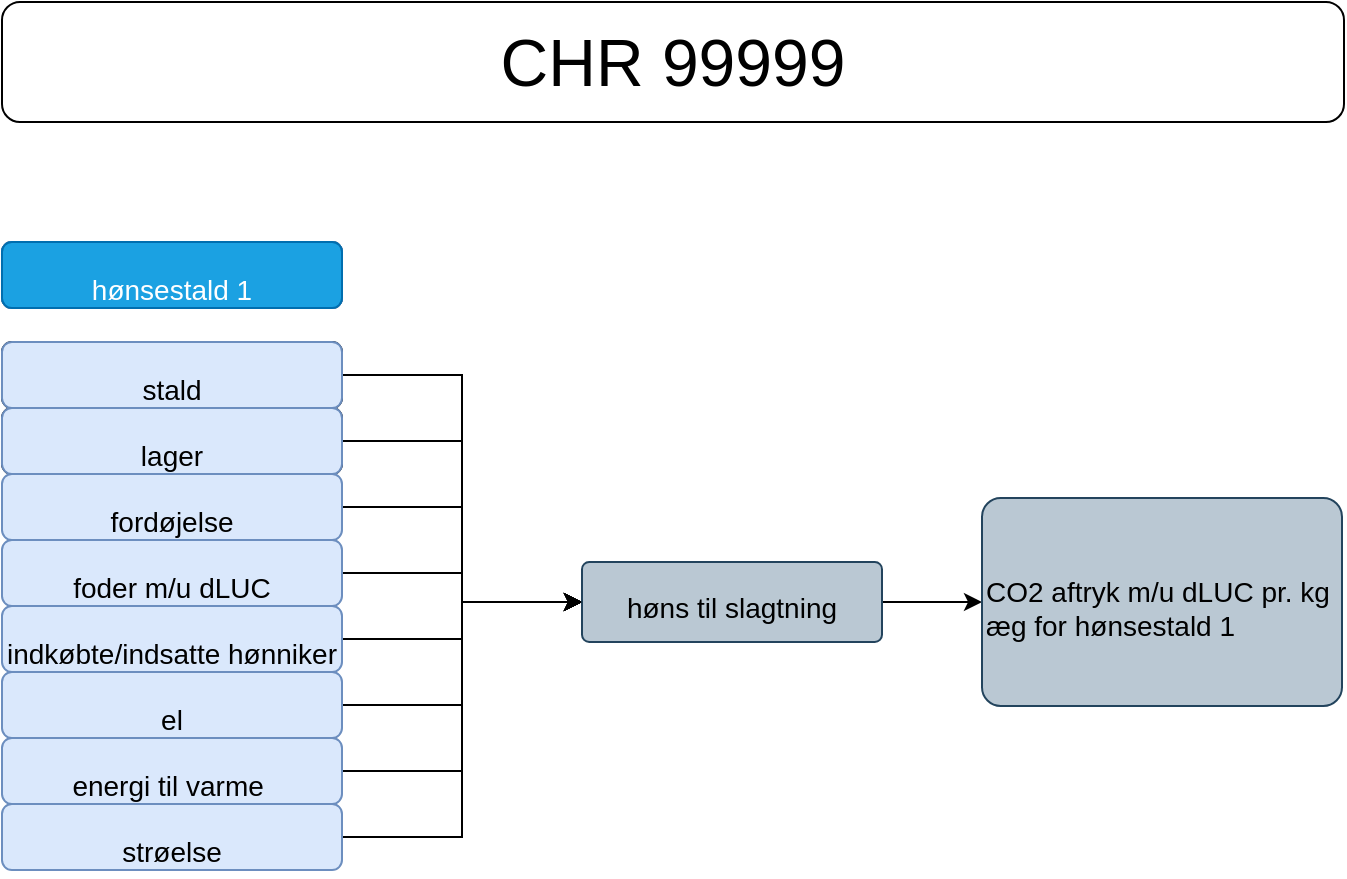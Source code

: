 <mxfile version="24.5.4" type="github">
  <diagram name="Page-1" id="4sDTlQZCq37CPkAuL8qr">
    <mxGraphModel dx="2066" dy="3497" grid="1" gridSize="10" guides="1" tooltips="1" connect="1" arrows="1" fold="1" page="1" pageScale="1" pageWidth="827" pageHeight="1169" math="0" shadow="0">
      <root>
        <mxCell id="0" />
        <mxCell id="1" parent="0" />
        <mxCell id="wE6E-Kb5jEtww24tF81K-1" value="&lt;font style=&quot;font-size: 33px;&quot;&gt;CHR 99999&lt;/font&gt;" style="rounded=1;whiteSpace=wrap;html=1;align=center;" vertex="1" parent="1">
          <mxGeometry x="79" y="-2270" width="671" height="60" as="geometry" />
        </mxCell>
        <mxCell id="wE6E-Kb5jEtww24tF81K-2" value="&lt;font style=&quot;font-size: 14px;&quot;&gt;slagtekylling stald 1&lt;/font&gt;" style="rounded=1;whiteSpace=wrap;html=1;fontSize=33;align=center;" vertex="1" parent="1">
          <mxGeometry x="79" y="-2150" width="170" height="33" as="geometry" />
        </mxCell>
        <mxCell id="wE6E-Kb5jEtww24tF81K-3" value="&lt;font style=&quot;font-size: 14px;&quot;&gt;slagtekylling stald 1&lt;/font&gt;" style="rounded=1;whiteSpace=wrap;html=1;fontSize=33;fillColor=#dae8fc;strokeColor=#6c8ebf;align=center;" vertex="1" parent="1">
          <mxGeometry x="79" y="-2150" width="170" height="33" as="geometry" />
        </mxCell>
        <mxCell id="wE6E-Kb5jEtww24tF81K-4" value="&lt;font style=&quot;font-size: 14px;&quot;&gt;slagtekylling stald 1&lt;/font&gt;" style="rounded=1;whiteSpace=wrap;html=1;fontSize=33;fillColor=#dae8fc;strokeColor=#6c8ebf;align=center;" vertex="1" parent="1">
          <mxGeometry x="79" y="-2150" width="170" height="33" as="geometry" />
        </mxCell>
        <mxCell id="wE6E-Kb5jEtww24tF81K-5" value="&lt;font style=&quot;font-size: 14px;&quot;&gt;hønsestald 1&lt;/font&gt;" style="rounded=1;whiteSpace=wrap;html=1;fontSize=33;fillColor=#1ba1e2;strokeColor=#006EAF;fontColor=#ffffff;align=center;" vertex="1" parent="1">
          <mxGeometry x="79" y="-2150" width="170" height="33" as="geometry" />
        </mxCell>
        <mxCell id="wE6E-Kb5jEtww24tF81K-55" style="edgeStyle=orthogonalEdgeStyle;rounded=0;orthogonalLoop=1;jettySize=auto;html=1;exitX=1;exitY=0.5;exitDx=0;exitDy=0;entryX=0;entryY=0.5;entryDx=0;entryDy=0;" edge="1" parent="1" source="wE6E-Kb5jEtww24tF81K-7" target="wE6E-Kb5jEtww24tF81K-22">
          <mxGeometry relative="1" as="geometry" />
        </mxCell>
        <mxCell id="wE6E-Kb5jEtww24tF81K-7" value="&lt;font style=&quot;font-size: 14px;&quot;&gt;el&lt;/font&gt;" style="rounded=1;whiteSpace=wrap;html=1;fontSize=33;fillColor=#dae8fc;strokeColor=#6c8ebf;align=center;" vertex="1" parent="1">
          <mxGeometry x="79" y="-1935" width="170" height="33" as="geometry" />
        </mxCell>
        <mxCell id="wE6E-Kb5jEtww24tF81K-8" style="edgeStyle=orthogonalEdgeStyle;rounded=0;orthogonalLoop=1;jettySize=auto;html=1;exitX=1;exitY=0.5;exitDx=0;exitDy=0;entryX=0;entryY=0.5;entryDx=0;entryDy=0;" edge="1" parent="1" source="wE6E-Kb5jEtww24tF81K-9" target="wE6E-Kb5jEtww24tF81K-22">
          <mxGeometry relative="1" as="geometry" />
        </mxCell>
        <mxCell id="wE6E-Kb5jEtww24tF81K-9" value="&lt;font style=&quot;font-size: 14px;&quot;&gt;energi til varme&amp;nbsp;&lt;/font&gt;" style="rounded=1;whiteSpace=wrap;html=1;fontSize=33;fillColor=#dae8fc;strokeColor=#6c8ebf;align=center;" vertex="1" parent="1">
          <mxGeometry x="79" y="-1902" width="170" height="33" as="geometry" />
        </mxCell>
        <mxCell id="wE6E-Kb5jEtww24tF81K-10" value="&lt;font style=&quot;font-size: 14px;&quot;&gt;stald&amp;nbsp;&lt;/font&gt;" style="rounded=1;whiteSpace=wrap;html=1;fontSize=33;align=center;" vertex="1" parent="1">
          <mxGeometry x="79" y="-2100" width="170" height="33" as="geometry" />
        </mxCell>
        <mxCell id="wE6E-Kb5jEtww24tF81K-11" value="&lt;font style=&quot;font-size: 14px;&quot;&gt;lager&lt;/font&gt;&lt;span style=&quot;color: rgba(0, 0, 0, 0); font-family: monospace; font-size: 0px;&quot;&gt;%3CmxGraphModel%3E%3Croot%3E%3CmxCell%20id%3D%220%22%2F%3E%3CmxCell%20id%3D%221%22%20parent%3D%220%22%2F%3E%3CmxCell%20id%3D%222%22%20value%3D%22%26lt%3Bfont%20style%3D%26quot%3Bfont-size%3A%2014px%3B%26quot%3B%26gt%3Bslagtekylling%20stald%201%26lt%3B%2Ffont%26gt%3B%22%20style%3D%22rounded%3D1%3BwhiteSpace%3Dwrap%3Bhtml%3D1%3BfontSize%3D33%3B%22%20vertex%3D%221%22%20parent%3D%221%22%3E%3CmxGeometry%20x%3D%2270%22%20y%3D%22-1730%22%20width%3D%22170%22%20height%3D%2233%22%20as%3D%22geometry%22%2F%3E%3C%2FmxCell%3E%3C%2Froot%3E%3C%2FmxGraphModel%3E&lt;/span&gt;" style="rounded=1;whiteSpace=wrap;html=1;fontSize=33;align=center;" vertex="1" parent="1">
          <mxGeometry x="79" y="-2067" width="170" height="33" as="geometry" />
        </mxCell>
        <mxCell id="wE6E-Kb5jEtww24tF81K-12" style="edgeStyle=orthogonalEdgeStyle;rounded=0;orthogonalLoop=1;jettySize=auto;html=1;exitX=1;exitY=0.5;exitDx=0;exitDy=0;entryX=0;entryY=0.5;entryDx=0;entryDy=0;" edge="1" parent="1" source="wE6E-Kb5jEtww24tF81K-13" target="wE6E-Kb5jEtww24tF81K-22">
          <mxGeometry relative="1" as="geometry" />
        </mxCell>
        <mxCell id="wE6E-Kb5jEtww24tF81K-13" value="&lt;font style=&quot;font-size: 14px;&quot;&gt;fordøjelse&lt;/font&gt;" style="rounded=1;whiteSpace=wrap;html=1;fontSize=33;fillColor=#dae8fc;strokeColor=#6c8ebf;align=center;" vertex="1" parent="1">
          <mxGeometry x="79" y="-2034" width="170" height="33" as="geometry" />
        </mxCell>
        <mxCell id="wE6E-Kb5jEtww24tF81K-14" style="edgeStyle=orthogonalEdgeStyle;rounded=0;orthogonalLoop=1;jettySize=auto;html=1;exitX=1;exitY=0.5;exitDx=0;exitDy=0;entryX=0;entryY=0.5;entryDx=0;entryDy=0;" edge="1" parent="1" source="wE6E-Kb5jEtww24tF81K-15" target="wE6E-Kb5jEtww24tF81K-22">
          <mxGeometry relative="1" as="geometry" />
        </mxCell>
        <mxCell id="wE6E-Kb5jEtww24tF81K-15" value="&lt;font style=&quot;font-size: 14px;&quot;&gt;foder m/u dLUC&lt;/font&gt;" style="rounded=1;whiteSpace=wrap;html=1;fontSize=33;fillColor=#dae8fc;strokeColor=#6c8ebf;align=center;" vertex="1" parent="1">
          <mxGeometry x="79" y="-2001" width="170" height="33" as="geometry" />
        </mxCell>
        <mxCell id="wE6E-Kb5jEtww24tF81K-16" style="edgeStyle=orthogonalEdgeStyle;rounded=0;orthogonalLoop=1;jettySize=auto;html=1;exitX=1;exitY=0.5;exitDx=0;exitDy=0;" edge="1" parent="1" source="wE6E-Kb5jEtww24tF81K-17" target="wE6E-Kb5jEtww24tF81K-22">
          <mxGeometry relative="1" as="geometry" />
        </mxCell>
        <mxCell id="wE6E-Kb5jEtww24tF81K-17" value="&lt;span style=&quot;font-size: 14px;&quot;&gt;indkøbte/indsatte hønniker&lt;/span&gt;" style="rounded=1;whiteSpace=wrap;html=1;fontSize=33;fillColor=#dae8fc;strokeColor=#6c8ebf;align=center;" vertex="1" parent="1">
          <mxGeometry x="79" y="-1968" width="170" height="33" as="geometry" />
        </mxCell>
        <mxCell id="wE6E-Kb5jEtww24tF81K-18" style="edgeStyle=orthogonalEdgeStyle;rounded=0;orthogonalLoop=1;jettySize=auto;html=1;entryX=0;entryY=0.5;entryDx=0;entryDy=0;" edge="1" parent="1" source="wE6E-Kb5jEtww24tF81K-19" target="wE6E-Kb5jEtww24tF81K-22">
          <mxGeometry relative="1" as="geometry" />
        </mxCell>
        <mxCell id="wE6E-Kb5jEtww24tF81K-19" value="&lt;font style=&quot;font-size: 14px;&quot;&gt;stald&lt;/font&gt;" style="rounded=1;whiteSpace=wrap;html=1;fontSize=33;fillColor=#dae8fc;strokeColor=#6c8ebf;align=center;" vertex="1" parent="1">
          <mxGeometry x="79" y="-2100" width="170" height="33" as="geometry" />
        </mxCell>
        <mxCell id="wE6E-Kb5jEtww24tF81K-20" style="edgeStyle=orthogonalEdgeStyle;rounded=0;orthogonalLoop=1;jettySize=auto;html=1;exitX=1;exitY=0.5;exitDx=0;exitDy=0;entryX=0;entryY=0.5;entryDx=0;entryDy=0;" edge="1" parent="1" source="wE6E-Kb5jEtww24tF81K-21" target="wE6E-Kb5jEtww24tF81K-22">
          <mxGeometry relative="1" as="geometry" />
        </mxCell>
        <mxCell id="wE6E-Kb5jEtww24tF81K-21" value="&lt;font style=&quot;font-size: 14px;&quot;&gt;lager&lt;/font&gt;&lt;span style=&quot;color: rgba(0, 0, 0, 0); font-family: monospace; font-size: 0px;&quot;&gt;%3CmxGraphModel%3E%3Croot%3E%3CmxCell%20id%3D%220%22%2F%3E%3CmxCell%20id%3D%221%22%20parent%3D%220%22%2F%3E%3CmxCell%20id%3D%222%22%20value%3D%22%26lt%3Bfont%20style%3D%26quot%3Bfont-size%3A%2014px%3B%26quot%3B%26gt%3Bslagtekylling%20stald%201%26lt%3B%2Ffont%26gt%3B%22%20style%3D%22rounded%3D1%3BwhiteSpace%3Dwrap%3Bhtml%3D1%3BfontSize%3D33%3B%22%20vertex%3D%221%22%20parent%3D%221%22%3E%3CmxGeometry%20x%3D%2270%22%20y%3D%22-1730%22%20width%3D%22170%22%20height%3D%2233%22%20as%3D%22geometry%22%2F%3E%3C%2FmxCell%3E%3C%2Froot%3E%3C%2FmxGraphModel%3E&lt;/span&gt;" style="rounded=1;whiteSpace=wrap;html=1;fontSize=33;fillColor=#dae8fc;strokeColor=#6c8ebf;align=center;" vertex="1" parent="1">
          <mxGeometry x="79" y="-2067" width="170" height="33" as="geometry" />
        </mxCell>
        <mxCell id="wE6E-Kb5jEtww24tF81K-57" value="" style="edgeStyle=orthogonalEdgeStyle;rounded=0;orthogonalLoop=1;jettySize=auto;html=1;" edge="1" parent="1" source="wE6E-Kb5jEtww24tF81K-22" target="wE6E-Kb5jEtww24tF81K-56">
          <mxGeometry relative="1" as="geometry" />
        </mxCell>
        <mxCell id="wE6E-Kb5jEtww24tF81K-22" value="&lt;p style=&quot;line-height: 30%;&quot;&gt;&lt;span style=&quot;font-size: 14px;&quot;&gt;høns til slagtning&lt;/span&gt;&lt;br&gt;&lt;/p&gt;" style="rounded=1;whiteSpace=wrap;html=1;fontSize=33;fillColor=#bac8d3;strokeColor=#23445d;arcSize=9;align=center;" vertex="1" parent="1">
          <mxGeometry x="369" y="-1990" width="150" height="40" as="geometry" />
        </mxCell>
        <mxCell id="wE6E-Kb5jEtww24tF81K-23" style="edgeStyle=orthogonalEdgeStyle;rounded=0;orthogonalLoop=1;jettySize=auto;html=1;entryX=0;entryY=0.5;entryDx=0;entryDy=0;" edge="1" parent="1" source="wE6E-Kb5jEtww24tF81K-24" target="wE6E-Kb5jEtww24tF81K-22">
          <mxGeometry relative="1" as="geometry" />
        </mxCell>
        <mxCell id="wE6E-Kb5jEtww24tF81K-24" value="&lt;font style=&quot;font-size: 14px;&quot;&gt;strøelse&lt;/font&gt;" style="rounded=1;whiteSpace=wrap;html=1;fontSize=33;fillColor=#dae8fc;strokeColor=#6c8ebf;align=center;" vertex="1" parent="1">
          <mxGeometry x="79" y="-1869" width="170" height="33" as="geometry" />
        </mxCell>
        <mxCell id="wE6E-Kb5jEtww24tF81K-53" style="edgeStyle=orthogonalEdgeStyle;rounded=0;orthogonalLoop=1;jettySize=auto;html=1;exitX=0.5;exitY=1;exitDx=0;exitDy=0;" edge="1" parent="1" source="wE6E-Kb5jEtww24tF81K-22" target="wE6E-Kb5jEtww24tF81K-22">
          <mxGeometry relative="1" as="geometry" />
        </mxCell>
        <mxCell id="wE6E-Kb5jEtww24tF81K-56" value="&lt;p style=&quot;line-height: 30%;&quot;&gt;&lt;span style=&quot;font-size: 14px;&quot;&gt;CO2 aftryk m/u dLUC pr. kg æg for hønsestald 1&lt;/span&gt;&lt;br&gt;&lt;/p&gt;" style="rounded=1;whiteSpace=wrap;html=1;fontSize=33;fillColor=#bac8d3;strokeColor=#23445d;arcSize=9;align=left;" vertex="1" parent="1">
          <mxGeometry x="569" y="-2022" width="180" height="104" as="geometry" />
        </mxCell>
      </root>
    </mxGraphModel>
  </diagram>
</mxfile>
